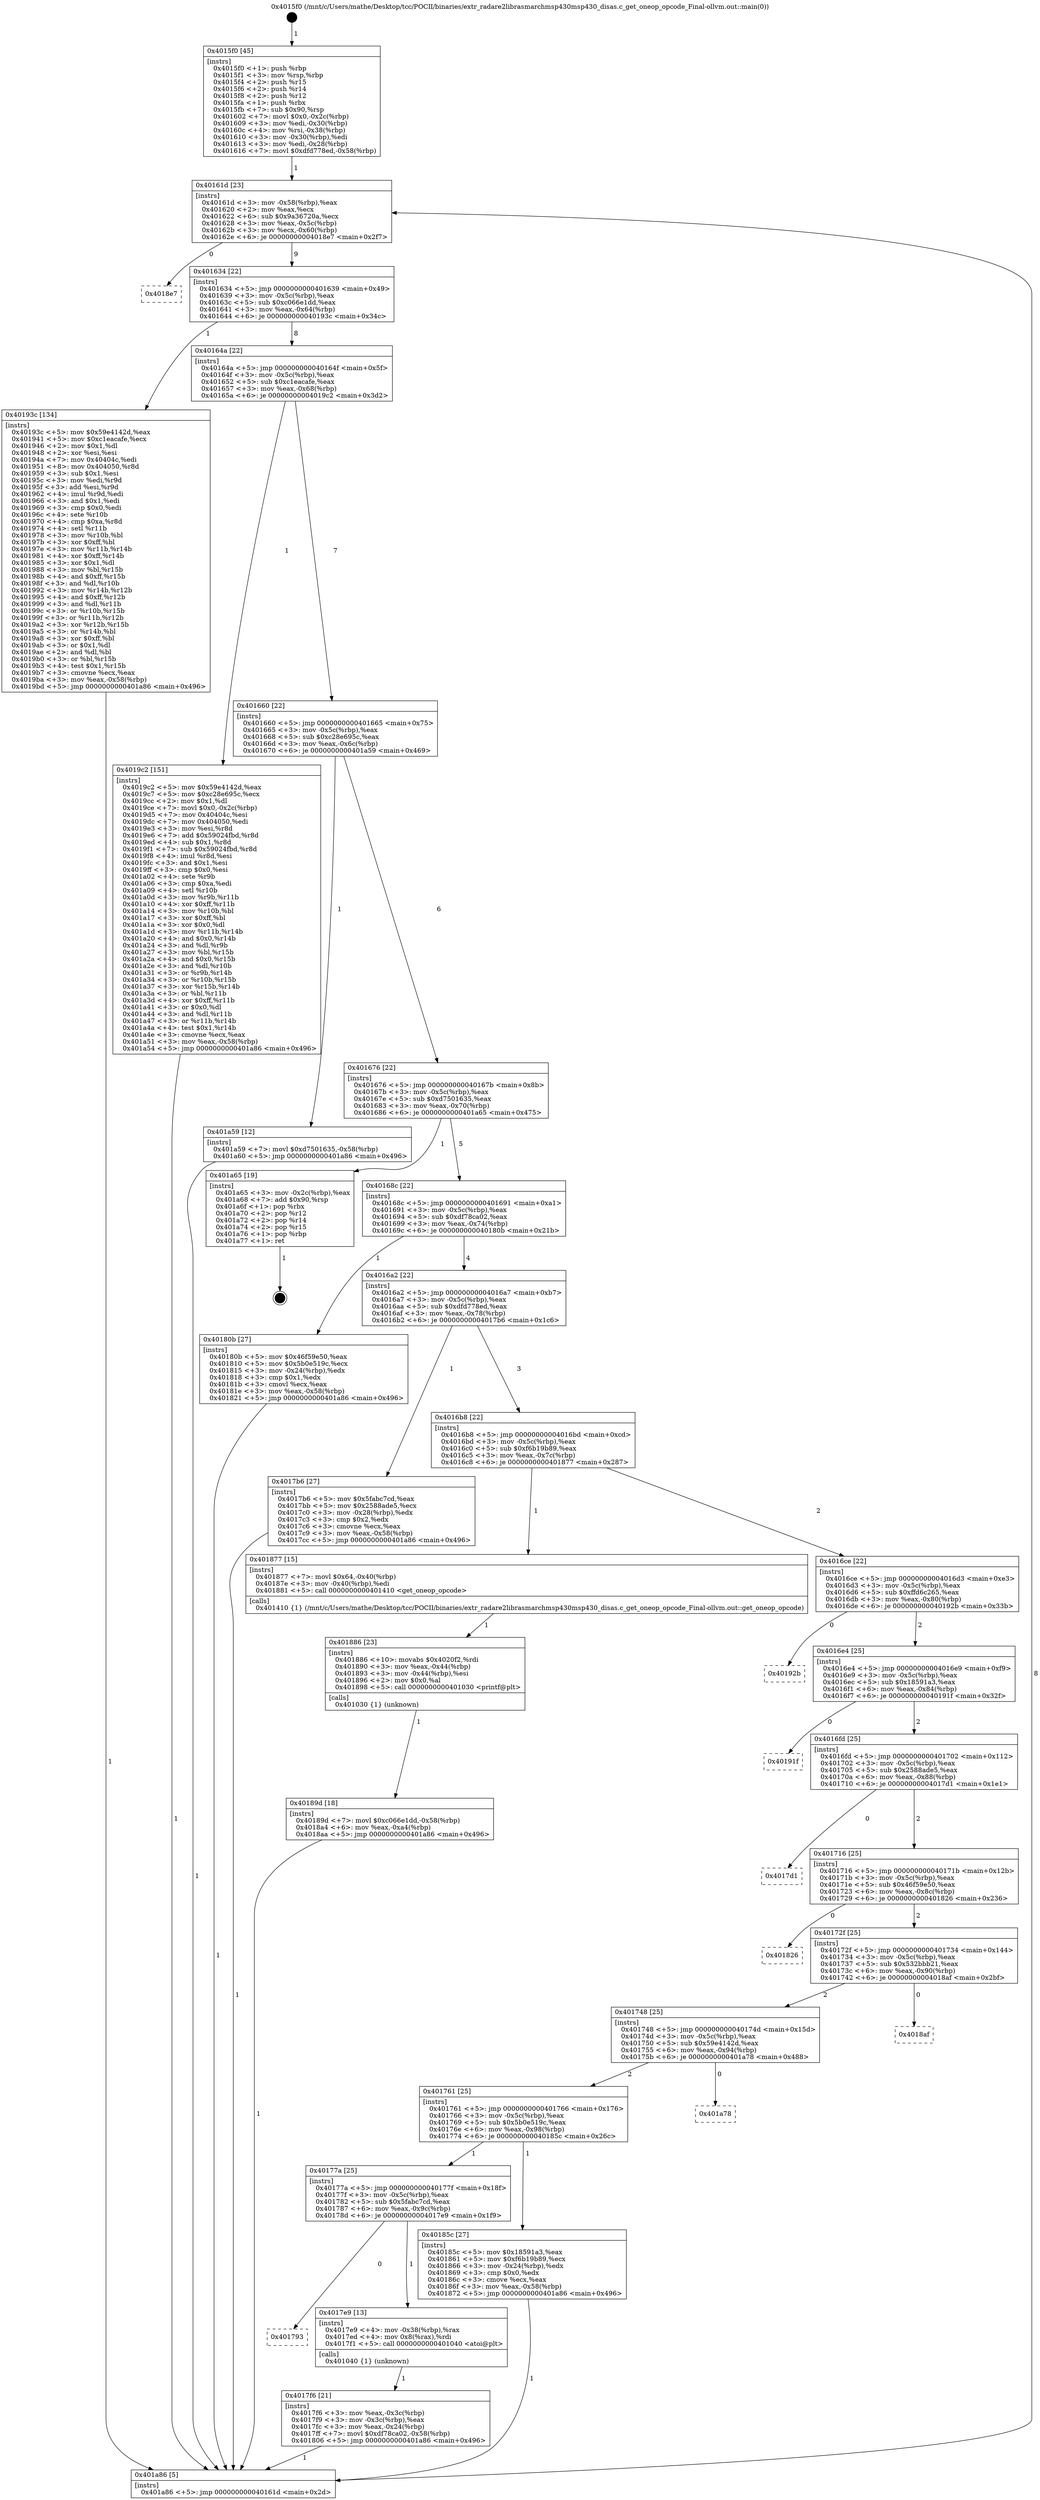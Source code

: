 digraph "0x4015f0" {
  label = "0x4015f0 (/mnt/c/Users/mathe/Desktop/tcc/POCII/binaries/extr_radare2librasmarchmsp430msp430_disas.c_get_oneop_opcode_Final-ollvm.out::main(0))"
  labelloc = "t"
  node[shape=record]

  Entry [label="",width=0.3,height=0.3,shape=circle,fillcolor=black,style=filled]
  "0x40161d" [label="{
     0x40161d [23]\l
     | [instrs]\l
     &nbsp;&nbsp;0x40161d \<+3\>: mov -0x58(%rbp),%eax\l
     &nbsp;&nbsp;0x401620 \<+2\>: mov %eax,%ecx\l
     &nbsp;&nbsp;0x401622 \<+6\>: sub $0x9a36720a,%ecx\l
     &nbsp;&nbsp;0x401628 \<+3\>: mov %eax,-0x5c(%rbp)\l
     &nbsp;&nbsp;0x40162b \<+3\>: mov %ecx,-0x60(%rbp)\l
     &nbsp;&nbsp;0x40162e \<+6\>: je 00000000004018e7 \<main+0x2f7\>\l
  }"]
  "0x4018e7" [label="{
     0x4018e7\l
  }", style=dashed]
  "0x401634" [label="{
     0x401634 [22]\l
     | [instrs]\l
     &nbsp;&nbsp;0x401634 \<+5\>: jmp 0000000000401639 \<main+0x49\>\l
     &nbsp;&nbsp;0x401639 \<+3\>: mov -0x5c(%rbp),%eax\l
     &nbsp;&nbsp;0x40163c \<+5\>: sub $0xc066e1dd,%eax\l
     &nbsp;&nbsp;0x401641 \<+3\>: mov %eax,-0x64(%rbp)\l
     &nbsp;&nbsp;0x401644 \<+6\>: je 000000000040193c \<main+0x34c\>\l
  }"]
  Exit [label="",width=0.3,height=0.3,shape=circle,fillcolor=black,style=filled,peripheries=2]
  "0x40193c" [label="{
     0x40193c [134]\l
     | [instrs]\l
     &nbsp;&nbsp;0x40193c \<+5\>: mov $0x59e4142d,%eax\l
     &nbsp;&nbsp;0x401941 \<+5\>: mov $0xc1eacafe,%ecx\l
     &nbsp;&nbsp;0x401946 \<+2\>: mov $0x1,%dl\l
     &nbsp;&nbsp;0x401948 \<+2\>: xor %esi,%esi\l
     &nbsp;&nbsp;0x40194a \<+7\>: mov 0x40404c,%edi\l
     &nbsp;&nbsp;0x401951 \<+8\>: mov 0x404050,%r8d\l
     &nbsp;&nbsp;0x401959 \<+3\>: sub $0x1,%esi\l
     &nbsp;&nbsp;0x40195c \<+3\>: mov %edi,%r9d\l
     &nbsp;&nbsp;0x40195f \<+3\>: add %esi,%r9d\l
     &nbsp;&nbsp;0x401962 \<+4\>: imul %r9d,%edi\l
     &nbsp;&nbsp;0x401966 \<+3\>: and $0x1,%edi\l
     &nbsp;&nbsp;0x401969 \<+3\>: cmp $0x0,%edi\l
     &nbsp;&nbsp;0x40196c \<+4\>: sete %r10b\l
     &nbsp;&nbsp;0x401970 \<+4\>: cmp $0xa,%r8d\l
     &nbsp;&nbsp;0x401974 \<+4\>: setl %r11b\l
     &nbsp;&nbsp;0x401978 \<+3\>: mov %r10b,%bl\l
     &nbsp;&nbsp;0x40197b \<+3\>: xor $0xff,%bl\l
     &nbsp;&nbsp;0x40197e \<+3\>: mov %r11b,%r14b\l
     &nbsp;&nbsp;0x401981 \<+4\>: xor $0xff,%r14b\l
     &nbsp;&nbsp;0x401985 \<+3\>: xor $0x1,%dl\l
     &nbsp;&nbsp;0x401988 \<+3\>: mov %bl,%r15b\l
     &nbsp;&nbsp;0x40198b \<+4\>: and $0xff,%r15b\l
     &nbsp;&nbsp;0x40198f \<+3\>: and %dl,%r10b\l
     &nbsp;&nbsp;0x401992 \<+3\>: mov %r14b,%r12b\l
     &nbsp;&nbsp;0x401995 \<+4\>: and $0xff,%r12b\l
     &nbsp;&nbsp;0x401999 \<+3\>: and %dl,%r11b\l
     &nbsp;&nbsp;0x40199c \<+3\>: or %r10b,%r15b\l
     &nbsp;&nbsp;0x40199f \<+3\>: or %r11b,%r12b\l
     &nbsp;&nbsp;0x4019a2 \<+3\>: xor %r12b,%r15b\l
     &nbsp;&nbsp;0x4019a5 \<+3\>: or %r14b,%bl\l
     &nbsp;&nbsp;0x4019a8 \<+3\>: xor $0xff,%bl\l
     &nbsp;&nbsp;0x4019ab \<+3\>: or $0x1,%dl\l
     &nbsp;&nbsp;0x4019ae \<+2\>: and %dl,%bl\l
     &nbsp;&nbsp;0x4019b0 \<+3\>: or %bl,%r15b\l
     &nbsp;&nbsp;0x4019b3 \<+4\>: test $0x1,%r15b\l
     &nbsp;&nbsp;0x4019b7 \<+3\>: cmovne %ecx,%eax\l
     &nbsp;&nbsp;0x4019ba \<+3\>: mov %eax,-0x58(%rbp)\l
     &nbsp;&nbsp;0x4019bd \<+5\>: jmp 0000000000401a86 \<main+0x496\>\l
  }"]
  "0x40164a" [label="{
     0x40164a [22]\l
     | [instrs]\l
     &nbsp;&nbsp;0x40164a \<+5\>: jmp 000000000040164f \<main+0x5f\>\l
     &nbsp;&nbsp;0x40164f \<+3\>: mov -0x5c(%rbp),%eax\l
     &nbsp;&nbsp;0x401652 \<+5\>: sub $0xc1eacafe,%eax\l
     &nbsp;&nbsp;0x401657 \<+3\>: mov %eax,-0x68(%rbp)\l
     &nbsp;&nbsp;0x40165a \<+6\>: je 00000000004019c2 \<main+0x3d2\>\l
  }"]
  "0x40189d" [label="{
     0x40189d [18]\l
     | [instrs]\l
     &nbsp;&nbsp;0x40189d \<+7\>: movl $0xc066e1dd,-0x58(%rbp)\l
     &nbsp;&nbsp;0x4018a4 \<+6\>: mov %eax,-0xa4(%rbp)\l
     &nbsp;&nbsp;0x4018aa \<+5\>: jmp 0000000000401a86 \<main+0x496\>\l
  }"]
  "0x4019c2" [label="{
     0x4019c2 [151]\l
     | [instrs]\l
     &nbsp;&nbsp;0x4019c2 \<+5\>: mov $0x59e4142d,%eax\l
     &nbsp;&nbsp;0x4019c7 \<+5\>: mov $0xc28e695c,%ecx\l
     &nbsp;&nbsp;0x4019cc \<+2\>: mov $0x1,%dl\l
     &nbsp;&nbsp;0x4019ce \<+7\>: movl $0x0,-0x2c(%rbp)\l
     &nbsp;&nbsp;0x4019d5 \<+7\>: mov 0x40404c,%esi\l
     &nbsp;&nbsp;0x4019dc \<+7\>: mov 0x404050,%edi\l
     &nbsp;&nbsp;0x4019e3 \<+3\>: mov %esi,%r8d\l
     &nbsp;&nbsp;0x4019e6 \<+7\>: add $0x59024fbd,%r8d\l
     &nbsp;&nbsp;0x4019ed \<+4\>: sub $0x1,%r8d\l
     &nbsp;&nbsp;0x4019f1 \<+7\>: sub $0x59024fbd,%r8d\l
     &nbsp;&nbsp;0x4019f8 \<+4\>: imul %r8d,%esi\l
     &nbsp;&nbsp;0x4019fc \<+3\>: and $0x1,%esi\l
     &nbsp;&nbsp;0x4019ff \<+3\>: cmp $0x0,%esi\l
     &nbsp;&nbsp;0x401a02 \<+4\>: sete %r9b\l
     &nbsp;&nbsp;0x401a06 \<+3\>: cmp $0xa,%edi\l
     &nbsp;&nbsp;0x401a09 \<+4\>: setl %r10b\l
     &nbsp;&nbsp;0x401a0d \<+3\>: mov %r9b,%r11b\l
     &nbsp;&nbsp;0x401a10 \<+4\>: xor $0xff,%r11b\l
     &nbsp;&nbsp;0x401a14 \<+3\>: mov %r10b,%bl\l
     &nbsp;&nbsp;0x401a17 \<+3\>: xor $0xff,%bl\l
     &nbsp;&nbsp;0x401a1a \<+3\>: xor $0x0,%dl\l
     &nbsp;&nbsp;0x401a1d \<+3\>: mov %r11b,%r14b\l
     &nbsp;&nbsp;0x401a20 \<+4\>: and $0x0,%r14b\l
     &nbsp;&nbsp;0x401a24 \<+3\>: and %dl,%r9b\l
     &nbsp;&nbsp;0x401a27 \<+3\>: mov %bl,%r15b\l
     &nbsp;&nbsp;0x401a2a \<+4\>: and $0x0,%r15b\l
     &nbsp;&nbsp;0x401a2e \<+3\>: and %dl,%r10b\l
     &nbsp;&nbsp;0x401a31 \<+3\>: or %r9b,%r14b\l
     &nbsp;&nbsp;0x401a34 \<+3\>: or %r10b,%r15b\l
     &nbsp;&nbsp;0x401a37 \<+3\>: xor %r15b,%r14b\l
     &nbsp;&nbsp;0x401a3a \<+3\>: or %bl,%r11b\l
     &nbsp;&nbsp;0x401a3d \<+4\>: xor $0xff,%r11b\l
     &nbsp;&nbsp;0x401a41 \<+3\>: or $0x0,%dl\l
     &nbsp;&nbsp;0x401a44 \<+3\>: and %dl,%r11b\l
     &nbsp;&nbsp;0x401a47 \<+3\>: or %r11b,%r14b\l
     &nbsp;&nbsp;0x401a4a \<+4\>: test $0x1,%r14b\l
     &nbsp;&nbsp;0x401a4e \<+3\>: cmovne %ecx,%eax\l
     &nbsp;&nbsp;0x401a51 \<+3\>: mov %eax,-0x58(%rbp)\l
     &nbsp;&nbsp;0x401a54 \<+5\>: jmp 0000000000401a86 \<main+0x496\>\l
  }"]
  "0x401660" [label="{
     0x401660 [22]\l
     | [instrs]\l
     &nbsp;&nbsp;0x401660 \<+5\>: jmp 0000000000401665 \<main+0x75\>\l
     &nbsp;&nbsp;0x401665 \<+3\>: mov -0x5c(%rbp),%eax\l
     &nbsp;&nbsp;0x401668 \<+5\>: sub $0xc28e695c,%eax\l
     &nbsp;&nbsp;0x40166d \<+3\>: mov %eax,-0x6c(%rbp)\l
     &nbsp;&nbsp;0x401670 \<+6\>: je 0000000000401a59 \<main+0x469\>\l
  }"]
  "0x401886" [label="{
     0x401886 [23]\l
     | [instrs]\l
     &nbsp;&nbsp;0x401886 \<+10\>: movabs $0x4020f2,%rdi\l
     &nbsp;&nbsp;0x401890 \<+3\>: mov %eax,-0x44(%rbp)\l
     &nbsp;&nbsp;0x401893 \<+3\>: mov -0x44(%rbp),%esi\l
     &nbsp;&nbsp;0x401896 \<+2\>: mov $0x0,%al\l
     &nbsp;&nbsp;0x401898 \<+5\>: call 0000000000401030 \<printf@plt\>\l
     | [calls]\l
     &nbsp;&nbsp;0x401030 \{1\} (unknown)\l
  }"]
  "0x401a59" [label="{
     0x401a59 [12]\l
     | [instrs]\l
     &nbsp;&nbsp;0x401a59 \<+7\>: movl $0xd7501635,-0x58(%rbp)\l
     &nbsp;&nbsp;0x401a60 \<+5\>: jmp 0000000000401a86 \<main+0x496\>\l
  }"]
  "0x401676" [label="{
     0x401676 [22]\l
     | [instrs]\l
     &nbsp;&nbsp;0x401676 \<+5\>: jmp 000000000040167b \<main+0x8b\>\l
     &nbsp;&nbsp;0x40167b \<+3\>: mov -0x5c(%rbp),%eax\l
     &nbsp;&nbsp;0x40167e \<+5\>: sub $0xd7501635,%eax\l
     &nbsp;&nbsp;0x401683 \<+3\>: mov %eax,-0x70(%rbp)\l
     &nbsp;&nbsp;0x401686 \<+6\>: je 0000000000401a65 \<main+0x475\>\l
  }"]
  "0x4017f6" [label="{
     0x4017f6 [21]\l
     | [instrs]\l
     &nbsp;&nbsp;0x4017f6 \<+3\>: mov %eax,-0x3c(%rbp)\l
     &nbsp;&nbsp;0x4017f9 \<+3\>: mov -0x3c(%rbp),%eax\l
     &nbsp;&nbsp;0x4017fc \<+3\>: mov %eax,-0x24(%rbp)\l
     &nbsp;&nbsp;0x4017ff \<+7\>: movl $0xdf78ca02,-0x58(%rbp)\l
     &nbsp;&nbsp;0x401806 \<+5\>: jmp 0000000000401a86 \<main+0x496\>\l
  }"]
  "0x401a65" [label="{
     0x401a65 [19]\l
     | [instrs]\l
     &nbsp;&nbsp;0x401a65 \<+3\>: mov -0x2c(%rbp),%eax\l
     &nbsp;&nbsp;0x401a68 \<+7\>: add $0x90,%rsp\l
     &nbsp;&nbsp;0x401a6f \<+1\>: pop %rbx\l
     &nbsp;&nbsp;0x401a70 \<+2\>: pop %r12\l
     &nbsp;&nbsp;0x401a72 \<+2\>: pop %r14\l
     &nbsp;&nbsp;0x401a74 \<+2\>: pop %r15\l
     &nbsp;&nbsp;0x401a76 \<+1\>: pop %rbp\l
     &nbsp;&nbsp;0x401a77 \<+1\>: ret\l
  }"]
  "0x40168c" [label="{
     0x40168c [22]\l
     | [instrs]\l
     &nbsp;&nbsp;0x40168c \<+5\>: jmp 0000000000401691 \<main+0xa1\>\l
     &nbsp;&nbsp;0x401691 \<+3\>: mov -0x5c(%rbp),%eax\l
     &nbsp;&nbsp;0x401694 \<+5\>: sub $0xdf78ca02,%eax\l
     &nbsp;&nbsp;0x401699 \<+3\>: mov %eax,-0x74(%rbp)\l
     &nbsp;&nbsp;0x40169c \<+6\>: je 000000000040180b \<main+0x21b\>\l
  }"]
  "0x401793" [label="{
     0x401793\l
  }", style=dashed]
  "0x40180b" [label="{
     0x40180b [27]\l
     | [instrs]\l
     &nbsp;&nbsp;0x40180b \<+5\>: mov $0x46f59e50,%eax\l
     &nbsp;&nbsp;0x401810 \<+5\>: mov $0x5b0e519c,%ecx\l
     &nbsp;&nbsp;0x401815 \<+3\>: mov -0x24(%rbp),%edx\l
     &nbsp;&nbsp;0x401818 \<+3\>: cmp $0x1,%edx\l
     &nbsp;&nbsp;0x40181b \<+3\>: cmovl %ecx,%eax\l
     &nbsp;&nbsp;0x40181e \<+3\>: mov %eax,-0x58(%rbp)\l
     &nbsp;&nbsp;0x401821 \<+5\>: jmp 0000000000401a86 \<main+0x496\>\l
  }"]
  "0x4016a2" [label="{
     0x4016a2 [22]\l
     | [instrs]\l
     &nbsp;&nbsp;0x4016a2 \<+5\>: jmp 00000000004016a7 \<main+0xb7\>\l
     &nbsp;&nbsp;0x4016a7 \<+3\>: mov -0x5c(%rbp),%eax\l
     &nbsp;&nbsp;0x4016aa \<+5\>: sub $0xdfd778ed,%eax\l
     &nbsp;&nbsp;0x4016af \<+3\>: mov %eax,-0x78(%rbp)\l
     &nbsp;&nbsp;0x4016b2 \<+6\>: je 00000000004017b6 \<main+0x1c6\>\l
  }"]
  "0x4017e9" [label="{
     0x4017e9 [13]\l
     | [instrs]\l
     &nbsp;&nbsp;0x4017e9 \<+4\>: mov -0x38(%rbp),%rax\l
     &nbsp;&nbsp;0x4017ed \<+4\>: mov 0x8(%rax),%rdi\l
     &nbsp;&nbsp;0x4017f1 \<+5\>: call 0000000000401040 \<atoi@plt\>\l
     | [calls]\l
     &nbsp;&nbsp;0x401040 \{1\} (unknown)\l
  }"]
  "0x4017b6" [label="{
     0x4017b6 [27]\l
     | [instrs]\l
     &nbsp;&nbsp;0x4017b6 \<+5\>: mov $0x5fabc7cd,%eax\l
     &nbsp;&nbsp;0x4017bb \<+5\>: mov $0x2588ade5,%ecx\l
     &nbsp;&nbsp;0x4017c0 \<+3\>: mov -0x28(%rbp),%edx\l
     &nbsp;&nbsp;0x4017c3 \<+3\>: cmp $0x2,%edx\l
     &nbsp;&nbsp;0x4017c6 \<+3\>: cmovne %ecx,%eax\l
     &nbsp;&nbsp;0x4017c9 \<+3\>: mov %eax,-0x58(%rbp)\l
     &nbsp;&nbsp;0x4017cc \<+5\>: jmp 0000000000401a86 \<main+0x496\>\l
  }"]
  "0x4016b8" [label="{
     0x4016b8 [22]\l
     | [instrs]\l
     &nbsp;&nbsp;0x4016b8 \<+5\>: jmp 00000000004016bd \<main+0xcd\>\l
     &nbsp;&nbsp;0x4016bd \<+3\>: mov -0x5c(%rbp),%eax\l
     &nbsp;&nbsp;0x4016c0 \<+5\>: sub $0xf6b19b89,%eax\l
     &nbsp;&nbsp;0x4016c5 \<+3\>: mov %eax,-0x7c(%rbp)\l
     &nbsp;&nbsp;0x4016c8 \<+6\>: je 0000000000401877 \<main+0x287\>\l
  }"]
  "0x401a86" [label="{
     0x401a86 [5]\l
     | [instrs]\l
     &nbsp;&nbsp;0x401a86 \<+5\>: jmp 000000000040161d \<main+0x2d\>\l
  }"]
  "0x4015f0" [label="{
     0x4015f0 [45]\l
     | [instrs]\l
     &nbsp;&nbsp;0x4015f0 \<+1\>: push %rbp\l
     &nbsp;&nbsp;0x4015f1 \<+3\>: mov %rsp,%rbp\l
     &nbsp;&nbsp;0x4015f4 \<+2\>: push %r15\l
     &nbsp;&nbsp;0x4015f6 \<+2\>: push %r14\l
     &nbsp;&nbsp;0x4015f8 \<+2\>: push %r12\l
     &nbsp;&nbsp;0x4015fa \<+1\>: push %rbx\l
     &nbsp;&nbsp;0x4015fb \<+7\>: sub $0x90,%rsp\l
     &nbsp;&nbsp;0x401602 \<+7\>: movl $0x0,-0x2c(%rbp)\l
     &nbsp;&nbsp;0x401609 \<+3\>: mov %edi,-0x30(%rbp)\l
     &nbsp;&nbsp;0x40160c \<+4\>: mov %rsi,-0x38(%rbp)\l
     &nbsp;&nbsp;0x401610 \<+3\>: mov -0x30(%rbp),%edi\l
     &nbsp;&nbsp;0x401613 \<+3\>: mov %edi,-0x28(%rbp)\l
     &nbsp;&nbsp;0x401616 \<+7\>: movl $0xdfd778ed,-0x58(%rbp)\l
  }"]
  "0x40177a" [label="{
     0x40177a [25]\l
     | [instrs]\l
     &nbsp;&nbsp;0x40177a \<+5\>: jmp 000000000040177f \<main+0x18f\>\l
     &nbsp;&nbsp;0x40177f \<+3\>: mov -0x5c(%rbp),%eax\l
     &nbsp;&nbsp;0x401782 \<+5\>: sub $0x5fabc7cd,%eax\l
     &nbsp;&nbsp;0x401787 \<+6\>: mov %eax,-0x9c(%rbp)\l
     &nbsp;&nbsp;0x40178d \<+6\>: je 00000000004017e9 \<main+0x1f9\>\l
  }"]
  "0x401877" [label="{
     0x401877 [15]\l
     | [instrs]\l
     &nbsp;&nbsp;0x401877 \<+7\>: movl $0x64,-0x40(%rbp)\l
     &nbsp;&nbsp;0x40187e \<+3\>: mov -0x40(%rbp),%edi\l
     &nbsp;&nbsp;0x401881 \<+5\>: call 0000000000401410 \<get_oneop_opcode\>\l
     | [calls]\l
     &nbsp;&nbsp;0x401410 \{1\} (/mnt/c/Users/mathe/Desktop/tcc/POCII/binaries/extr_radare2librasmarchmsp430msp430_disas.c_get_oneop_opcode_Final-ollvm.out::get_oneop_opcode)\l
  }"]
  "0x4016ce" [label="{
     0x4016ce [22]\l
     | [instrs]\l
     &nbsp;&nbsp;0x4016ce \<+5\>: jmp 00000000004016d3 \<main+0xe3\>\l
     &nbsp;&nbsp;0x4016d3 \<+3\>: mov -0x5c(%rbp),%eax\l
     &nbsp;&nbsp;0x4016d6 \<+5\>: sub $0xffd6c265,%eax\l
     &nbsp;&nbsp;0x4016db \<+3\>: mov %eax,-0x80(%rbp)\l
     &nbsp;&nbsp;0x4016de \<+6\>: je 000000000040192b \<main+0x33b\>\l
  }"]
  "0x40185c" [label="{
     0x40185c [27]\l
     | [instrs]\l
     &nbsp;&nbsp;0x40185c \<+5\>: mov $0x18591a3,%eax\l
     &nbsp;&nbsp;0x401861 \<+5\>: mov $0xf6b19b89,%ecx\l
     &nbsp;&nbsp;0x401866 \<+3\>: mov -0x24(%rbp),%edx\l
     &nbsp;&nbsp;0x401869 \<+3\>: cmp $0x0,%edx\l
     &nbsp;&nbsp;0x40186c \<+3\>: cmove %ecx,%eax\l
     &nbsp;&nbsp;0x40186f \<+3\>: mov %eax,-0x58(%rbp)\l
     &nbsp;&nbsp;0x401872 \<+5\>: jmp 0000000000401a86 \<main+0x496\>\l
  }"]
  "0x40192b" [label="{
     0x40192b\l
  }", style=dashed]
  "0x4016e4" [label="{
     0x4016e4 [25]\l
     | [instrs]\l
     &nbsp;&nbsp;0x4016e4 \<+5\>: jmp 00000000004016e9 \<main+0xf9\>\l
     &nbsp;&nbsp;0x4016e9 \<+3\>: mov -0x5c(%rbp),%eax\l
     &nbsp;&nbsp;0x4016ec \<+5\>: sub $0x18591a3,%eax\l
     &nbsp;&nbsp;0x4016f1 \<+6\>: mov %eax,-0x84(%rbp)\l
     &nbsp;&nbsp;0x4016f7 \<+6\>: je 000000000040191f \<main+0x32f\>\l
  }"]
  "0x401761" [label="{
     0x401761 [25]\l
     | [instrs]\l
     &nbsp;&nbsp;0x401761 \<+5\>: jmp 0000000000401766 \<main+0x176\>\l
     &nbsp;&nbsp;0x401766 \<+3\>: mov -0x5c(%rbp),%eax\l
     &nbsp;&nbsp;0x401769 \<+5\>: sub $0x5b0e519c,%eax\l
     &nbsp;&nbsp;0x40176e \<+6\>: mov %eax,-0x98(%rbp)\l
     &nbsp;&nbsp;0x401774 \<+6\>: je 000000000040185c \<main+0x26c\>\l
  }"]
  "0x40191f" [label="{
     0x40191f\l
  }", style=dashed]
  "0x4016fd" [label="{
     0x4016fd [25]\l
     | [instrs]\l
     &nbsp;&nbsp;0x4016fd \<+5\>: jmp 0000000000401702 \<main+0x112\>\l
     &nbsp;&nbsp;0x401702 \<+3\>: mov -0x5c(%rbp),%eax\l
     &nbsp;&nbsp;0x401705 \<+5\>: sub $0x2588ade5,%eax\l
     &nbsp;&nbsp;0x40170a \<+6\>: mov %eax,-0x88(%rbp)\l
     &nbsp;&nbsp;0x401710 \<+6\>: je 00000000004017d1 \<main+0x1e1\>\l
  }"]
  "0x401a78" [label="{
     0x401a78\l
  }", style=dashed]
  "0x4017d1" [label="{
     0x4017d1\l
  }", style=dashed]
  "0x401716" [label="{
     0x401716 [25]\l
     | [instrs]\l
     &nbsp;&nbsp;0x401716 \<+5\>: jmp 000000000040171b \<main+0x12b\>\l
     &nbsp;&nbsp;0x40171b \<+3\>: mov -0x5c(%rbp),%eax\l
     &nbsp;&nbsp;0x40171e \<+5\>: sub $0x46f59e50,%eax\l
     &nbsp;&nbsp;0x401723 \<+6\>: mov %eax,-0x8c(%rbp)\l
     &nbsp;&nbsp;0x401729 \<+6\>: je 0000000000401826 \<main+0x236\>\l
  }"]
  "0x401748" [label="{
     0x401748 [25]\l
     | [instrs]\l
     &nbsp;&nbsp;0x401748 \<+5\>: jmp 000000000040174d \<main+0x15d\>\l
     &nbsp;&nbsp;0x40174d \<+3\>: mov -0x5c(%rbp),%eax\l
     &nbsp;&nbsp;0x401750 \<+5\>: sub $0x59e4142d,%eax\l
     &nbsp;&nbsp;0x401755 \<+6\>: mov %eax,-0x94(%rbp)\l
     &nbsp;&nbsp;0x40175b \<+6\>: je 0000000000401a78 \<main+0x488\>\l
  }"]
  "0x401826" [label="{
     0x401826\l
  }", style=dashed]
  "0x40172f" [label="{
     0x40172f [25]\l
     | [instrs]\l
     &nbsp;&nbsp;0x40172f \<+5\>: jmp 0000000000401734 \<main+0x144\>\l
     &nbsp;&nbsp;0x401734 \<+3\>: mov -0x5c(%rbp),%eax\l
     &nbsp;&nbsp;0x401737 \<+5\>: sub $0x532bbb21,%eax\l
     &nbsp;&nbsp;0x40173c \<+6\>: mov %eax,-0x90(%rbp)\l
     &nbsp;&nbsp;0x401742 \<+6\>: je 00000000004018af \<main+0x2bf\>\l
  }"]
  "0x4018af" [label="{
     0x4018af\l
  }", style=dashed]
  Entry -> "0x4015f0" [label=" 1"]
  "0x40161d" -> "0x4018e7" [label=" 0"]
  "0x40161d" -> "0x401634" [label=" 9"]
  "0x401a65" -> Exit [label=" 1"]
  "0x401634" -> "0x40193c" [label=" 1"]
  "0x401634" -> "0x40164a" [label=" 8"]
  "0x401a59" -> "0x401a86" [label=" 1"]
  "0x40164a" -> "0x4019c2" [label=" 1"]
  "0x40164a" -> "0x401660" [label=" 7"]
  "0x4019c2" -> "0x401a86" [label=" 1"]
  "0x401660" -> "0x401a59" [label=" 1"]
  "0x401660" -> "0x401676" [label=" 6"]
  "0x40193c" -> "0x401a86" [label=" 1"]
  "0x401676" -> "0x401a65" [label=" 1"]
  "0x401676" -> "0x40168c" [label=" 5"]
  "0x40189d" -> "0x401a86" [label=" 1"]
  "0x40168c" -> "0x40180b" [label=" 1"]
  "0x40168c" -> "0x4016a2" [label=" 4"]
  "0x401886" -> "0x40189d" [label=" 1"]
  "0x4016a2" -> "0x4017b6" [label=" 1"]
  "0x4016a2" -> "0x4016b8" [label=" 3"]
  "0x4017b6" -> "0x401a86" [label=" 1"]
  "0x4015f0" -> "0x40161d" [label=" 1"]
  "0x401a86" -> "0x40161d" [label=" 8"]
  "0x401877" -> "0x401886" [label=" 1"]
  "0x4016b8" -> "0x401877" [label=" 1"]
  "0x4016b8" -> "0x4016ce" [label=" 2"]
  "0x40180b" -> "0x401a86" [label=" 1"]
  "0x4016ce" -> "0x40192b" [label=" 0"]
  "0x4016ce" -> "0x4016e4" [label=" 2"]
  "0x4017f6" -> "0x401a86" [label=" 1"]
  "0x4016e4" -> "0x40191f" [label=" 0"]
  "0x4016e4" -> "0x4016fd" [label=" 2"]
  "0x40177a" -> "0x401793" [label=" 0"]
  "0x4016fd" -> "0x4017d1" [label=" 0"]
  "0x4016fd" -> "0x401716" [label=" 2"]
  "0x40177a" -> "0x4017e9" [label=" 1"]
  "0x401716" -> "0x401826" [label=" 0"]
  "0x401716" -> "0x40172f" [label=" 2"]
  "0x401761" -> "0x40177a" [label=" 1"]
  "0x40172f" -> "0x4018af" [label=" 0"]
  "0x40172f" -> "0x401748" [label=" 2"]
  "0x40185c" -> "0x401a86" [label=" 1"]
  "0x401748" -> "0x401a78" [label=" 0"]
  "0x401748" -> "0x401761" [label=" 2"]
  "0x4017e9" -> "0x4017f6" [label=" 1"]
  "0x401761" -> "0x40185c" [label=" 1"]
}
